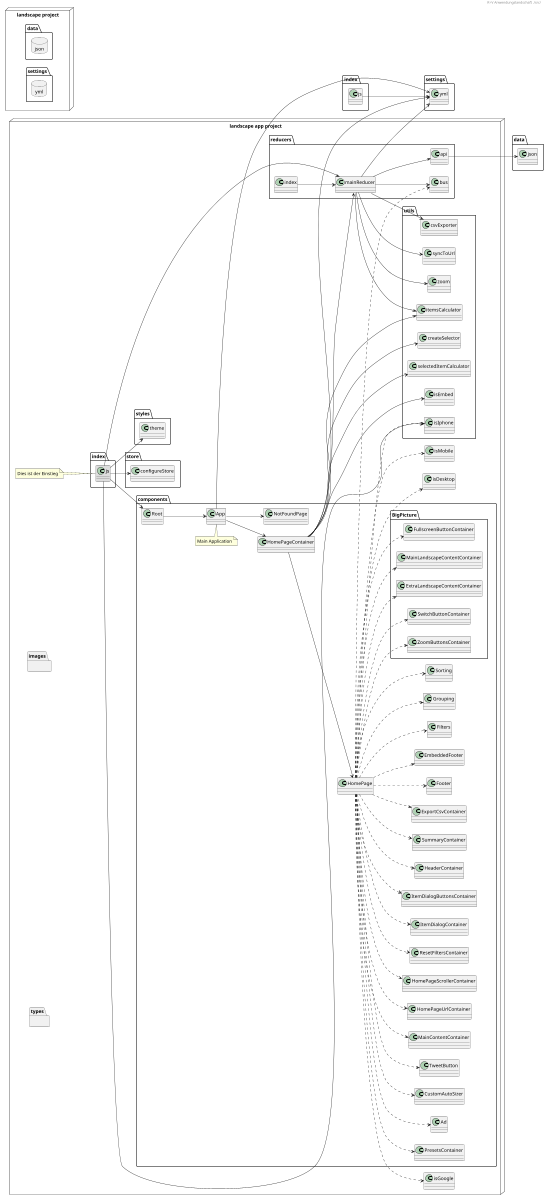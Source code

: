 @startuml R+V Anwendungslandschaft ./src/
'allow_mixing
left to right direction
scale max 1700*1200
header R+V Anwendungslandschaft ./src/

node "landscape app project" {
    package "components"  {
        class "App"
        class "HomePage"
        class "HomePageContainer"
        class "NotFoundPage"
        class "Root"
        class Filters
       	class Grouping
       	class Sorting
       	class PresetsContainer
       	class Ad
       	class CustomAutoSizer
       	class TweetButton
       	class MainContentContainer
       	class HomePageUrlContainer
       	class HomePageScrollerContainer
       	class ResetFiltersContainer
       	class ItemDialogContainer
       	class ItemDialogButtonsContainer
       	class HeaderContainer
       	class SummaryContainer
       	class ExportCsvContainer
       	class Footer
       	class EmbeddedFooter

        package BigPicture {
            class MainLandscapeContentContainer
            class ExtraLandscapeContentContainer
            class SwitchButtonContainer
            class ZoomButtonsContainer
            class FullscreenButtonContainer
        }

        HomePage ..> Filters
       	HomePage ..> Grouping
       	HomePage ..> Sorting
       	HomePage ..> PresetsContainer
       	HomePage ..> Ad
       	HomePage ..> CustomAutoSizer
       	HomePage ..> TweetButton
       	HomePage ..> MainContentContainer
       	HomePage ..> HomePageUrlContainer
       	HomePage ..> HomePageScrollerContainer
       	HomePage ..> ResetFiltersContainer
       	HomePage ..> ItemDialogContainer
       	HomePage ..> ItemDialogButtonsContainer
       	HomePage ..> HeaderContainer
       	HomePage ..> SummaryContainer
       	HomePage ..> ExportCsvContainer
       	HomePage ..> Footer
       	HomePage ..> EmbeddedFooter
       	HomePage ..> MainLandscapeContentContainer
       	HomePage ..> ExtraLandscapeContentContainer
       	HomePage ..> SwitchButtonContainer
       	HomePage ..> ZoomButtonsContainer
       	HomePage ..> FullscreenButtonContainer

        Root --> App
        App --> HomePageContainer
        App --> NotFoundPage
        HomePageContainer --> HomePage

        note top of App
            Main Application
        end note
    }
    package "images" {
    }
    package "reducers" {
        class "api"
        class "bus"
        class "index"
        class "mainReducer"
        index --> mainReducer
    }
    package "store" {
        class "configureStore"
    }
    package "styles" {
        class "theme" 
    }
    package "types" {
    }
    package "utils" {
        class "createSelector"
        class "csvExporter"
        class "isEmbed"
        class "isIphone"
        class "itemsCalculator"
        class "selectedItemCalculator"
        class "syncToUrl"
        class "zoom"
    }
    class "index.js" #DDDDDD
    note left of index.js 
        Dies ist der Einstieg
    end note

    index.js --> configureStore
    index.js --> Root
    index.js --> mainReducer
    index.js --> theme
    index.js --> isIphone

    HomePageContainer --> createSelector
    HomePageContainer --> mainReducer
    HomePageContainer --> isEmbed
    HomePageContainer --> itemsCalculator
    HomePageContainer --> selectedItemCalculator

   	HomePage ..> isIphone
   	HomePage ..> isMobile
   	HomePage ..> isDesktop
   	HomePage ..> isGoogle
   	HomePage ..> bus
    
}

node "landscape project" {
    database "data.json" {

    }
    database "settings.yml" {

    }
}

api --> data.json
mainReducer --> api
mainReducer --> bus
mainReducer --> syncToUrl
mainReducer --> zoom
mainReducer --> itemsCalculator
mainReducer --> csvExporter
mainReducer --> settings.yml
index.js --> settings.yml
App --> settings.yml
HomePageContainer --> settings.yml
@enduml